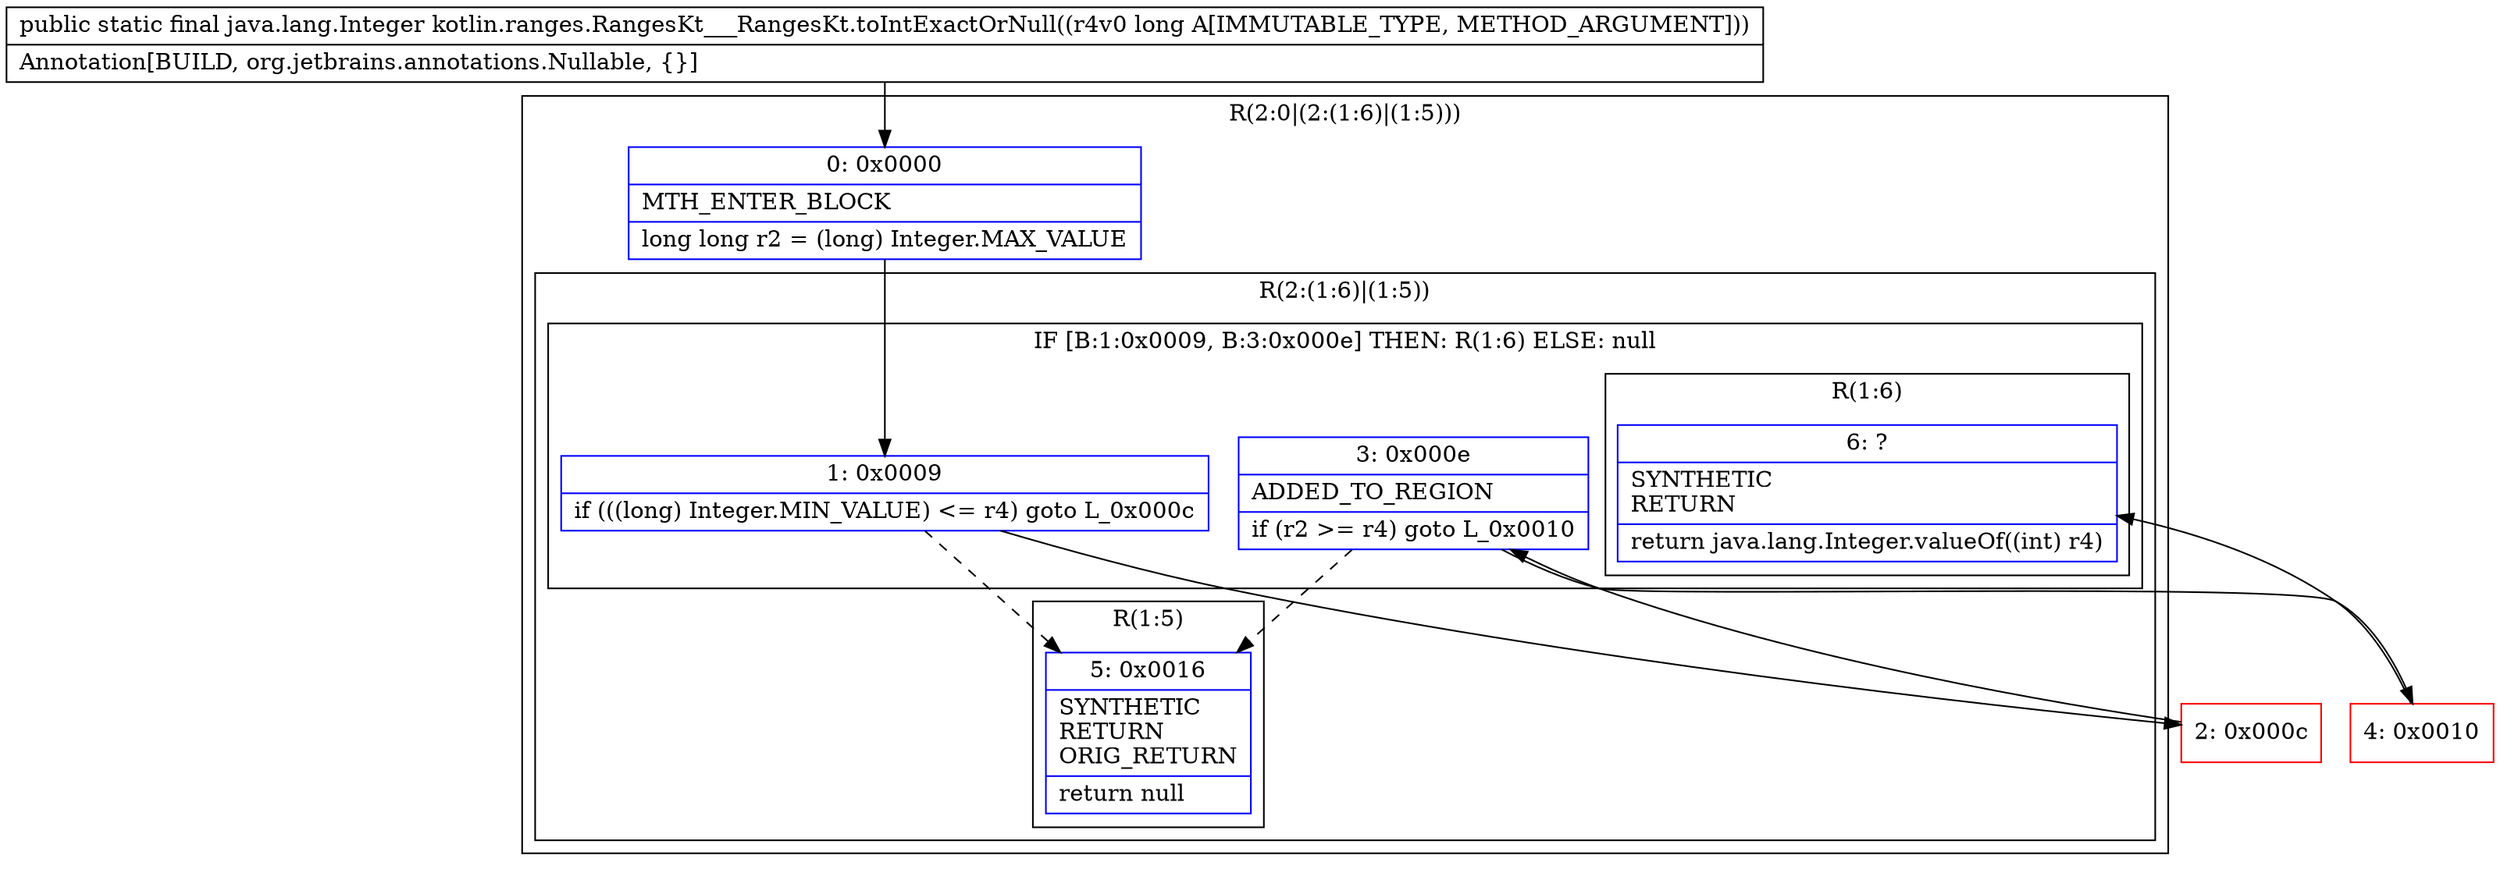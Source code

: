 digraph "CFG forkotlin.ranges.RangesKt___RangesKt.toIntExactOrNull(J)Ljava\/lang\/Integer;" {
subgraph cluster_Region_1942382896 {
label = "R(2:0|(2:(1:6)|(1:5)))";
node [shape=record,color=blue];
Node_0 [shape=record,label="{0\:\ 0x0000|MTH_ENTER_BLOCK\l|long long r2 = (long) Integer.MAX_VALUE\l}"];
subgraph cluster_Region_2014829411 {
label = "R(2:(1:6)|(1:5))";
node [shape=record,color=blue];
subgraph cluster_IfRegion_1461923086 {
label = "IF [B:1:0x0009, B:3:0x000e] THEN: R(1:6) ELSE: null";
node [shape=record,color=blue];
Node_1 [shape=record,label="{1\:\ 0x0009|if (((long) Integer.MIN_VALUE) \<= r4) goto L_0x000c\l}"];
Node_3 [shape=record,label="{3\:\ 0x000e|ADDED_TO_REGION\l|if (r2 \>= r4) goto L_0x0010\l}"];
subgraph cluster_Region_244712547 {
label = "R(1:6)";
node [shape=record,color=blue];
Node_6 [shape=record,label="{6\:\ ?|SYNTHETIC\lRETURN\l|return java.lang.Integer.valueOf((int) r4)\l}"];
}
}
subgraph cluster_Region_18216915 {
label = "R(1:5)";
node [shape=record,color=blue];
Node_5 [shape=record,label="{5\:\ 0x0016|SYNTHETIC\lRETURN\lORIG_RETURN\l|return null\l}"];
}
}
}
Node_2 [shape=record,color=red,label="{2\:\ 0x000c}"];
Node_4 [shape=record,color=red,label="{4\:\ 0x0010}"];
MethodNode[shape=record,label="{public static final java.lang.Integer kotlin.ranges.RangesKt___RangesKt.toIntExactOrNull((r4v0 long A[IMMUTABLE_TYPE, METHOD_ARGUMENT]))  | Annotation[BUILD, org.jetbrains.annotations.Nullable, \{\}]\l}"];
MethodNode -> Node_0;
Node_0 -> Node_1;
Node_1 -> Node_2;
Node_1 -> Node_5[style=dashed];
Node_3 -> Node_4;
Node_3 -> Node_5[style=dashed];
Node_2 -> Node_3;
Node_4 -> Node_6;
}

